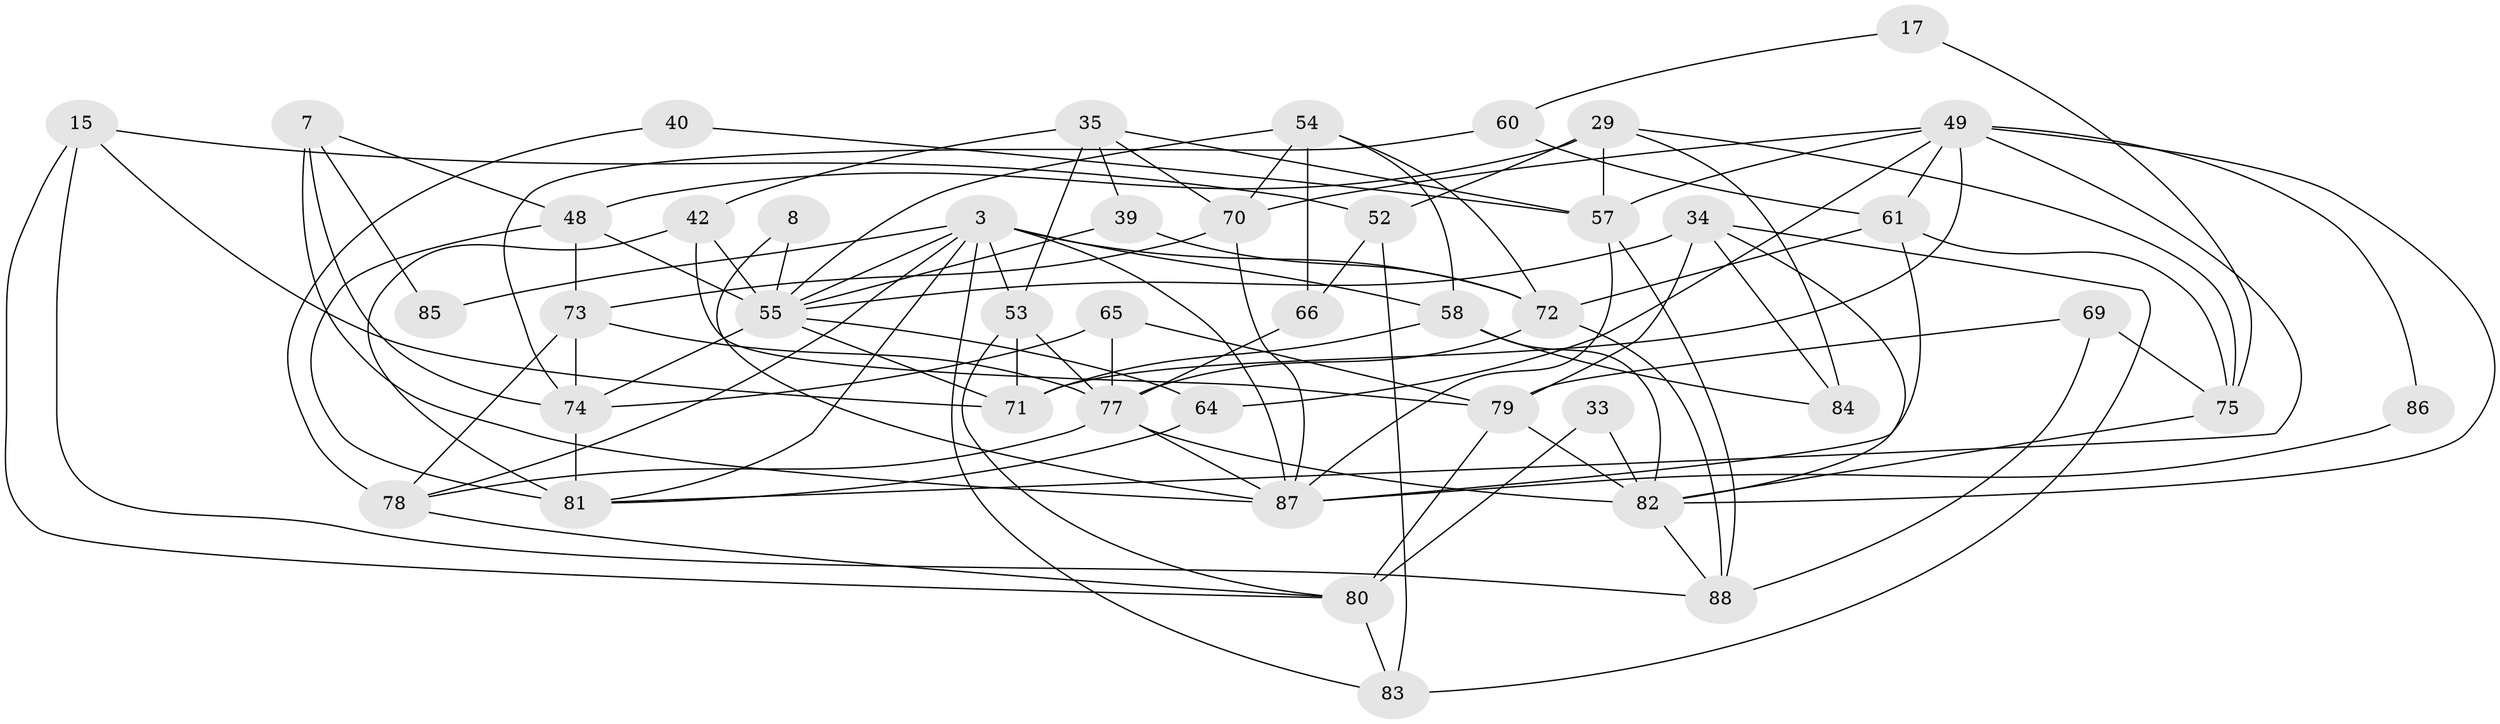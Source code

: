 // original degree distribution, {4: 0.2159090909090909, 6: 0.11363636363636363, 11: 0.011363636363636364, 3: 0.3181818181818182, 2: 0.13636363636363635, 5: 0.17045454545454544, 7: 0.022727272727272728, 8: 0.011363636363636364}
// Generated by graph-tools (version 1.1) at 2025/55/03/04/25 21:55:18]
// undirected, 44 vertices, 105 edges
graph export_dot {
graph [start="1"]
  node [color=gray90,style=filled];
  3;
  7 [super="+1"];
  8;
  15;
  17;
  29 [super="+22"];
  33;
  34 [super="+11+30"];
  35;
  39;
  40;
  42 [super="+24+23"];
  48 [super="+32"];
  49 [super="+2"];
  52 [super="+16"];
  53 [super="+47"];
  54;
  55 [super="+10+25+20"];
  57 [super="+50"];
  58 [super="+31"];
  60;
  61 [super="+12+38"];
  64;
  65;
  66;
  69;
  70 [super="+37+14"];
  71;
  72 [super="+67"];
  73 [super="+46"];
  74 [super="+63"];
  75;
  77 [super="+5+6+44+45"];
  78;
  79 [super="+76"];
  80;
  81 [super="+68"];
  82 [super="+36+59"];
  83;
  84;
  85;
  86;
  87 [super="+62"];
  88 [super="+41"];
  3 -- 58 [weight=2];
  3 -- 78;
  3 -- 83;
  3 -- 85;
  3 -- 55;
  3 -- 53 [weight=2];
  3 -- 72;
  3 -- 87;
  3 -- 81;
  7 -- 87 [weight=2];
  7 -- 48;
  7 -- 85;
  7 -- 74;
  8 -- 87;
  8 -- 55;
  15 -- 80;
  15 -- 71;
  15 -- 88;
  15 -- 52;
  17 -- 75;
  17 -- 60;
  29 -- 57 [weight=3];
  29 -- 48;
  29 -- 84;
  29 -- 52;
  29 -- 75;
  33 -- 80;
  33 -- 82;
  34 -- 84;
  34 -- 83;
  34 -- 79;
  34 -- 55 [weight=2];
  34 -- 82;
  35 -- 42 [weight=2];
  35 -- 39;
  35 -- 57;
  35 -- 70;
  35 -- 53;
  39 -- 55;
  39 -- 72;
  40 -- 78;
  40 -- 57;
  42 -- 81;
  42 -- 79 [weight=2];
  42 -- 55;
  48 -- 73;
  48 -- 81;
  48 -- 55;
  49 -- 71 [weight=2];
  49 -- 61;
  49 -- 64 [weight=2];
  49 -- 81;
  49 -- 86;
  49 -- 82;
  49 -- 57;
  49 -- 70;
  52 -- 83;
  52 -- 66 [weight=2];
  53 -- 80;
  53 -- 77 [weight=2];
  53 -- 71;
  54 -- 66;
  54 -- 55;
  54 -- 58;
  54 -- 70;
  54 -- 72;
  55 -- 64;
  55 -- 71;
  55 -- 74 [weight=2];
  57 -- 87 [weight=2];
  57 -- 88;
  58 -- 71;
  58 -- 84;
  58 -- 82;
  60 -- 61 [weight=2];
  60 -- 74;
  61 -- 75 [weight=2];
  61 -- 87 [weight=2];
  61 -- 72;
  64 -- 81;
  65 -- 74;
  65 -- 77;
  65 -- 79;
  66 -- 77;
  69 -- 79;
  69 -- 88;
  69 -- 75;
  70 -- 73;
  70 -- 87;
  72 -- 88;
  72 -- 77;
  73 -- 78 [weight=2];
  73 -- 74;
  73 -- 77;
  74 -- 81 [weight=2];
  75 -- 82 [weight=2];
  77 -- 87 [weight=2];
  77 -- 78;
  77 -- 82 [weight=2];
  78 -- 80;
  79 -- 80 [weight=2];
  79 -- 82 [weight=2];
  80 -- 83;
  82 -- 88;
  86 -- 87;
}
